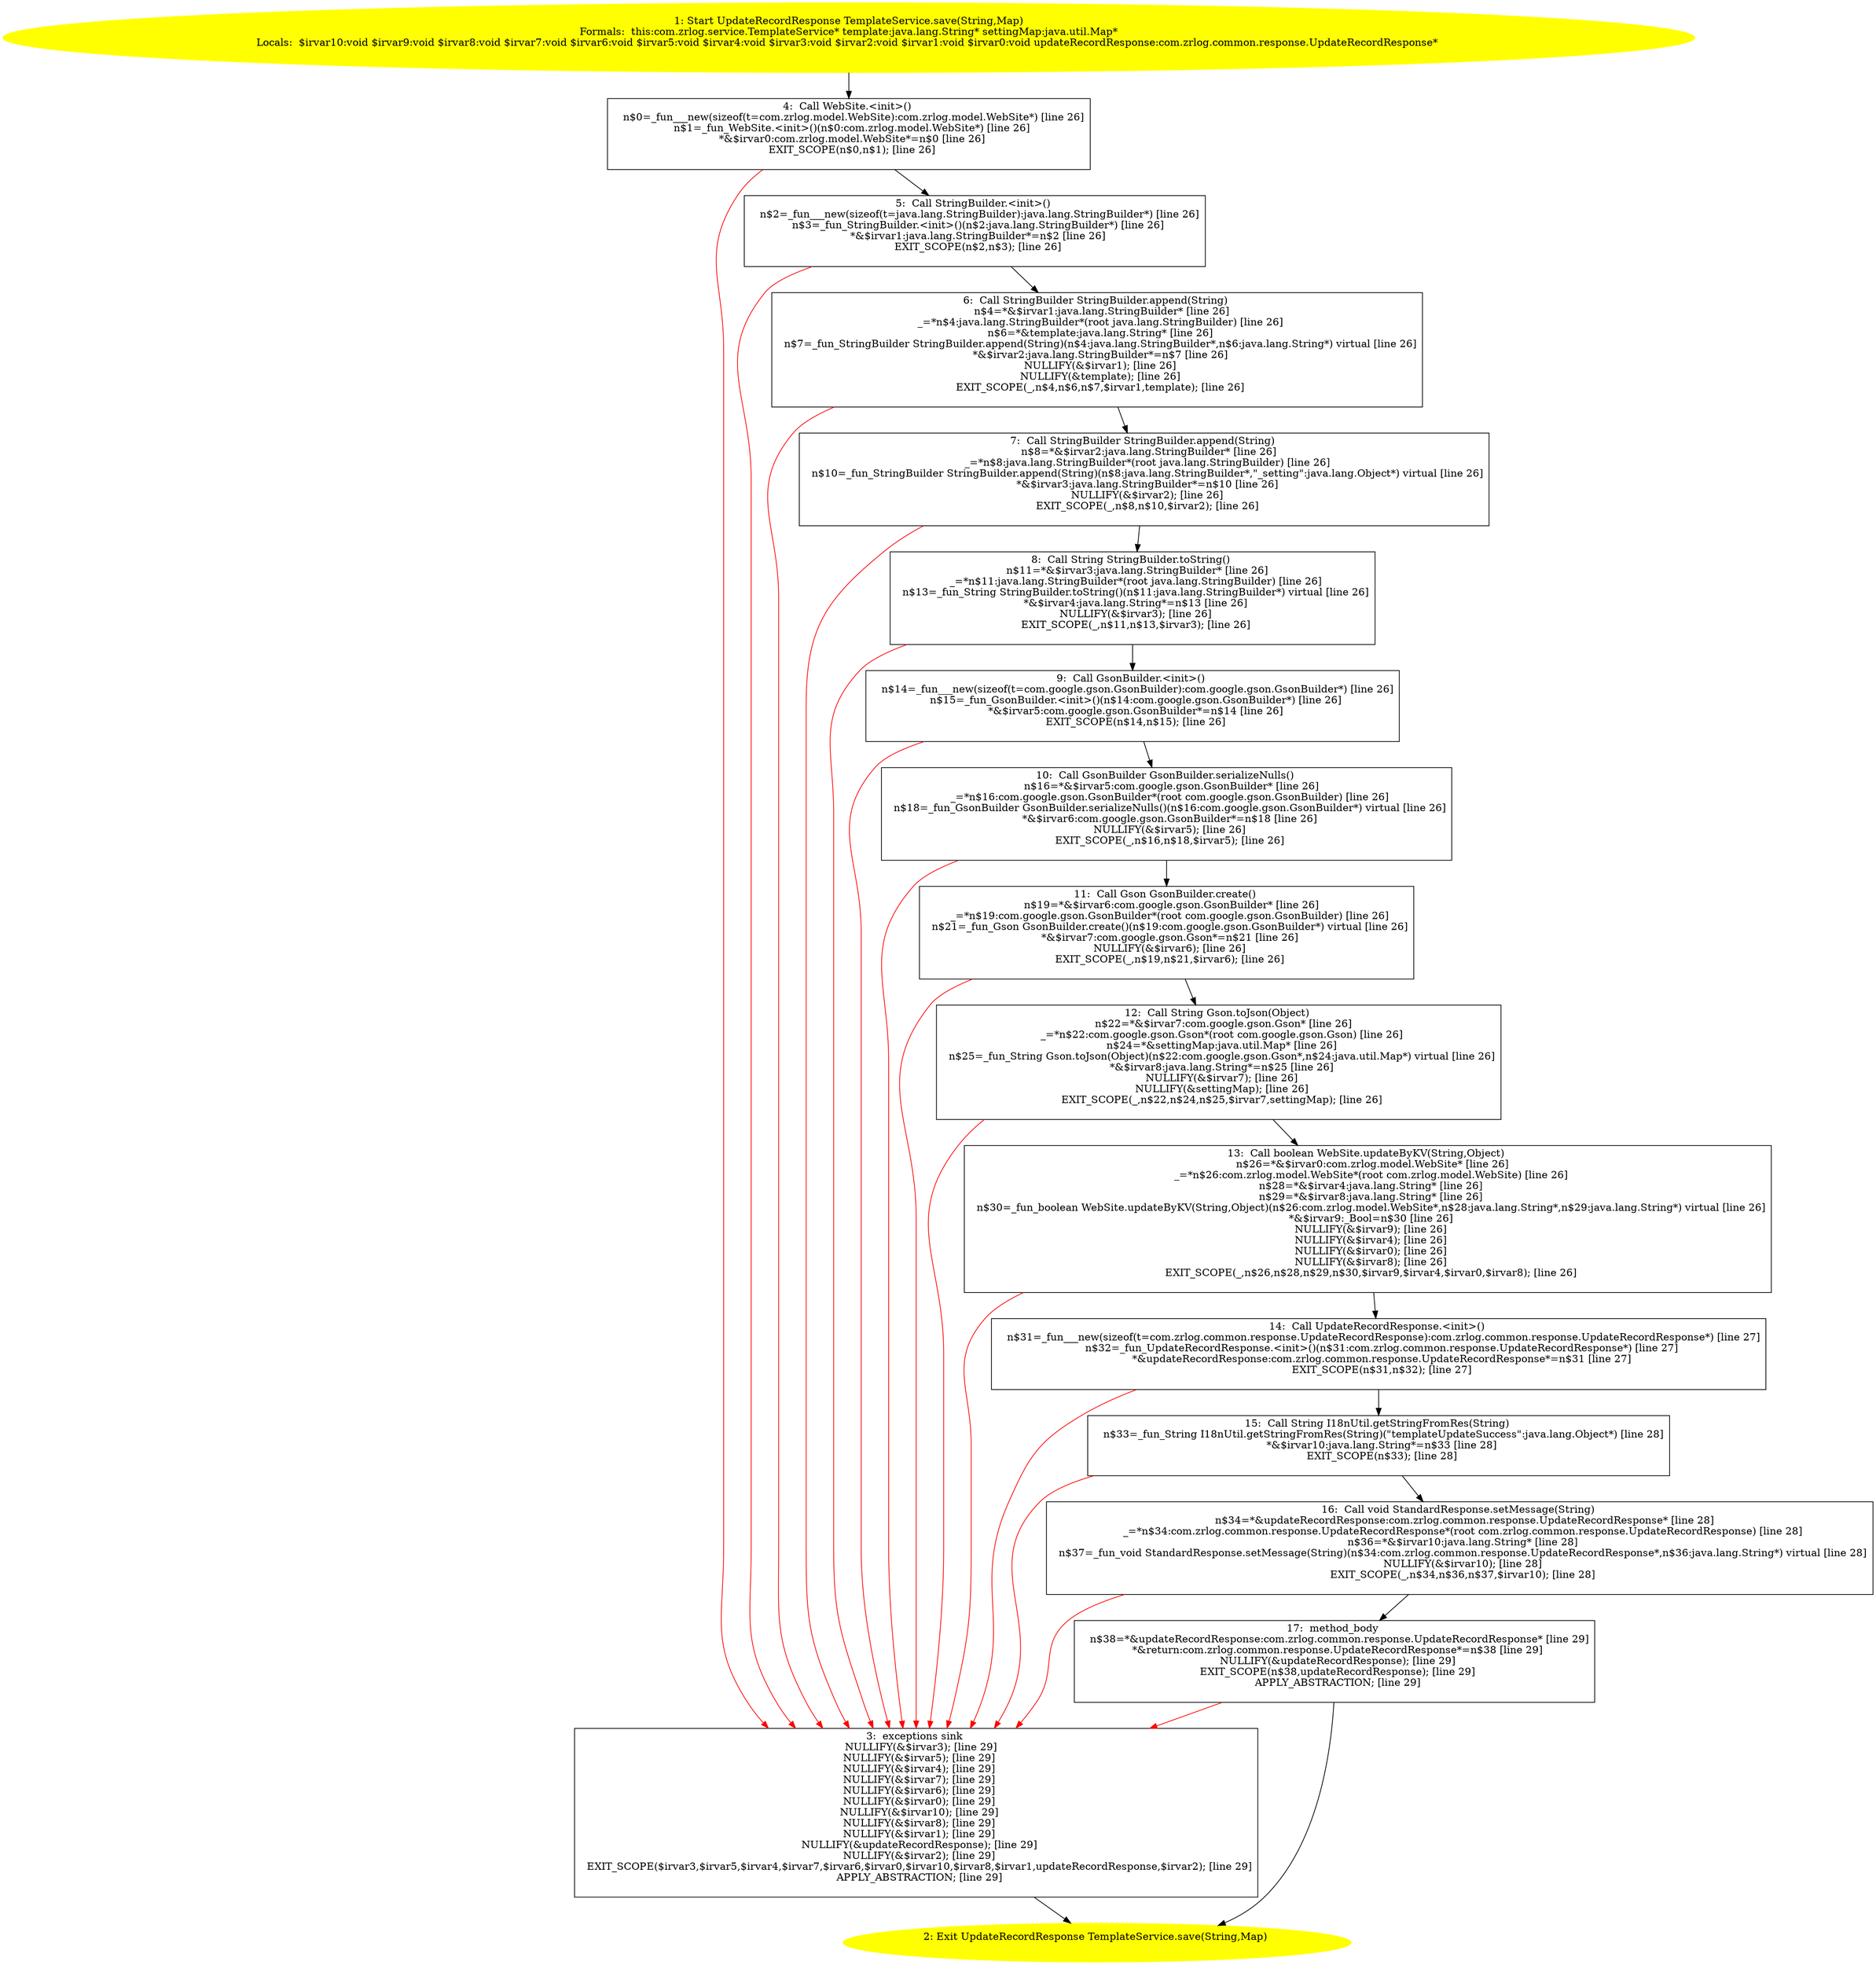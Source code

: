 /* @generated */
digraph cfg {
"com.zrlog.service.TemplateService.save(java.lang.String,java.util.Map):com.zrlog.common.response.Upd.894a2cb2be94cca2137b397ab1a61a09_1" [label="1: Start UpdateRecordResponse TemplateService.save(String,Map)\nFormals:  this:com.zrlog.service.TemplateService* template:java.lang.String* settingMap:java.util.Map*\nLocals:  $irvar10:void $irvar9:void $irvar8:void $irvar7:void $irvar6:void $irvar5:void $irvar4:void $irvar3:void $irvar2:void $irvar1:void $irvar0:void updateRecordResponse:com.zrlog.common.response.UpdateRecordResponse* \n  " color=yellow style=filled]
	

	 "com.zrlog.service.TemplateService.save(java.lang.String,java.util.Map):com.zrlog.common.response.Upd.894a2cb2be94cca2137b397ab1a61a09_1" -> "com.zrlog.service.TemplateService.save(java.lang.String,java.util.Map):com.zrlog.common.response.Upd.894a2cb2be94cca2137b397ab1a61a09_4" ;
"com.zrlog.service.TemplateService.save(java.lang.String,java.util.Map):com.zrlog.common.response.Upd.894a2cb2be94cca2137b397ab1a61a09_2" [label="2: Exit UpdateRecordResponse TemplateService.save(String,Map) \n  " color=yellow style=filled]
	

"com.zrlog.service.TemplateService.save(java.lang.String,java.util.Map):com.zrlog.common.response.Upd.894a2cb2be94cca2137b397ab1a61a09_3" [label="3:  exceptions sink \n   NULLIFY(&$irvar3); [line 29]\n  NULLIFY(&$irvar5); [line 29]\n  NULLIFY(&$irvar4); [line 29]\n  NULLIFY(&$irvar7); [line 29]\n  NULLIFY(&$irvar6); [line 29]\n  NULLIFY(&$irvar0); [line 29]\n  NULLIFY(&$irvar10); [line 29]\n  NULLIFY(&$irvar8); [line 29]\n  NULLIFY(&$irvar1); [line 29]\n  NULLIFY(&updateRecordResponse); [line 29]\n  NULLIFY(&$irvar2); [line 29]\n  EXIT_SCOPE($irvar3,$irvar5,$irvar4,$irvar7,$irvar6,$irvar0,$irvar10,$irvar8,$irvar1,updateRecordResponse,$irvar2); [line 29]\n  APPLY_ABSTRACTION; [line 29]\n " shape="box"]
	

	 "com.zrlog.service.TemplateService.save(java.lang.String,java.util.Map):com.zrlog.common.response.Upd.894a2cb2be94cca2137b397ab1a61a09_3" -> "com.zrlog.service.TemplateService.save(java.lang.String,java.util.Map):com.zrlog.common.response.Upd.894a2cb2be94cca2137b397ab1a61a09_2" ;
"com.zrlog.service.TemplateService.save(java.lang.String,java.util.Map):com.zrlog.common.response.Upd.894a2cb2be94cca2137b397ab1a61a09_4" [label="4:  Call WebSite.<init>() \n   n$0=_fun___new(sizeof(t=com.zrlog.model.WebSite):com.zrlog.model.WebSite*) [line 26]\n  n$1=_fun_WebSite.<init>()(n$0:com.zrlog.model.WebSite*) [line 26]\n  *&$irvar0:com.zrlog.model.WebSite*=n$0 [line 26]\n  EXIT_SCOPE(n$0,n$1); [line 26]\n " shape="box"]
	

	 "com.zrlog.service.TemplateService.save(java.lang.String,java.util.Map):com.zrlog.common.response.Upd.894a2cb2be94cca2137b397ab1a61a09_4" -> "com.zrlog.service.TemplateService.save(java.lang.String,java.util.Map):com.zrlog.common.response.Upd.894a2cb2be94cca2137b397ab1a61a09_5" ;
	 "com.zrlog.service.TemplateService.save(java.lang.String,java.util.Map):com.zrlog.common.response.Upd.894a2cb2be94cca2137b397ab1a61a09_4" -> "com.zrlog.service.TemplateService.save(java.lang.String,java.util.Map):com.zrlog.common.response.Upd.894a2cb2be94cca2137b397ab1a61a09_3" [color="red" ];
"com.zrlog.service.TemplateService.save(java.lang.String,java.util.Map):com.zrlog.common.response.Upd.894a2cb2be94cca2137b397ab1a61a09_5" [label="5:  Call StringBuilder.<init>() \n   n$2=_fun___new(sizeof(t=java.lang.StringBuilder):java.lang.StringBuilder*) [line 26]\n  n$3=_fun_StringBuilder.<init>()(n$2:java.lang.StringBuilder*) [line 26]\n  *&$irvar1:java.lang.StringBuilder*=n$2 [line 26]\n  EXIT_SCOPE(n$2,n$3); [line 26]\n " shape="box"]
	

	 "com.zrlog.service.TemplateService.save(java.lang.String,java.util.Map):com.zrlog.common.response.Upd.894a2cb2be94cca2137b397ab1a61a09_5" -> "com.zrlog.service.TemplateService.save(java.lang.String,java.util.Map):com.zrlog.common.response.Upd.894a2cb2be94cca2137b397ab1a61a09_6" ;
	 "com.zrlog.service.TemplateService.save(java.lang.String,java.util.Map):com.zrlog.common.response.Upd.894a2cb2be94cca2137b397ab1a61a09_5" -> "com.zrlog.service.TemplateService.save(java.lang.String,java.util.Map):com.zrlog.common.response.Upd.894a2cb2be94cca2137b397ab1a61a09_3" [color="red" ];
"com.zrlog.service.TemplateService.save(java.lang.String,java.util.Map):com.zrlog.common.response.Upd.894a2cb2be94cca2137b397ab1a61a09_6" [label="6:  Call StringBuilder StringBuilder.append(String) \n   n$4=*&$irvar1:java.lang.StringBuilder* [line 26]\n  _=*n$4:java.lang.StringBuilder*(root java.lang.StringBuilder) [line 26]\n  n$6=*&template:java.lang.String* [line 26]\n  n$7=_fun_StringBuilder StringBuilder.append(String)(n$4:java.lang.StringBuilder*,n$6:java.lang.String*) virtual [line 26]\n  *&$irvar2:java.lang.StringBuilder*=n$7 [line 26]\n  NULLIFY(&$irvar1); [line 26]\n  NULLIFY(&template); [line 26]\n  EXIT_SCOPE(_,n$4,n$6,n$7,$irvar1,template); [line 26]\n " shape="box"]
	

	 "com.zrlog.service.TemplateService.save(java.lang.String,java.util.Map):com.zrlog.common.response.Upd.894a2cb2be94cca2137b397ab1a61a09_6" -> "com.zrlog.service.TemplateService.save(java.lang.String,java.util.Map):com.zrlog.common.response.Upd.894a2cb2be94cca2137b397ab1a61a09_7" ;
	 "com.zrlog.service.TemplateService.save(java.lang.String,java.util.Map):com.zrlog.common.response.Upd.894a2cb2be94cca2137b397ab1a61a09_6" -> "com.zrlog.service.TemplateService.save(java.lang.String,java.util.Map):com.zrlog.common.response.Upd.894a2cb2be94cca2137b397ab1a61a09_3" [color="red" ];
"com.zrlog.service.TemplateService.save(java.lang.String,java.util.Map):com.zrlog.common.response.Upd.894a2cb2be94cca2137b397ab1a61a09_7" [label="7:  Call StringBuilder StringBuilder.append(String) \n   n$8=*&$irvar2:java.lang.StringBuilder* [line 26]\n  _=*n$8:java.lang.StringBuilder*(root java.lang.StringBuilder) [line 26]\n  n$10=_fun_StringBuilder StringBuilder.append(String)(n$8:java.lang.StringBuilder*,\"_setting\":java.lang.Object*) virtual [line 26]\n  *&$irvar3:java.lang.StringBuilder*=n$10 [line 26]\n  NULLIFY(&$irvar2); [line 26]\n  EXIT_SCOPE(_,n$8,n$10,$irvar2); [line 26]\n " shape="box"]
	

	 "com.zrlog.service.TemplateService.save(java.lang.String,java.util.Map):com.zrlog.common.response.Upd.894a2cb2be94cca2137b397ab1a61a09_7" -> "com.zrlog.service.TemplateService.save(java.lang.String,java.util.Map):com.zrlog.common.response.Upd.894a2cb2be94cca2137b397ab1a61a09_8" ;
	 "com.zrlog.service.TemplateService.save(java.lang.String,java.util.Map):com.zrlog.common.response.Upd.894a2cb2be94cca2137b397ab1a61a09_7" -> "com.zrlog.service.TemplateService.save(java.lang.String,java.util.Map):com.zrlog.common.response.Upd.894a2cb2be94cca2137b397ab1a61a09_3" [color="red" ];
"com.zrlog.service.TemplateService.save(java.lang.String,java.util.Map):com.zrlog.common.response.Upd.894a2cb2be94cca2137b397ab1a61a09_8" [label="8:  Call String StringBuilder.toString() \n   n$11=*&$irvar3:java.lang.StringBuilder* [line 26]\n  _=*n$11:java.lang.StringBuilder*(root java.lang.StringBuilder) [line 26]\n  n$13=_fun_String StringBuilder.toString()(n$11:java.lang.StringBuilder*) virtual [line 26]\n  *&$irvar4:java.lang.String*=n$13 [line 26]\n  NULLIFY(&$irvar3); [line 26]\n  EXIT_SCOPE(_,n$11,n$13,$irvar3); [line 26]\n " shape="box"]
	

	 "com.zrlog.service.TemplateService.save(java.lang.String,java.util.Map):com.zrlog.common.response.Upd.894a2cb2be94cca2137b397ab1a61a09_8" -> "com.zrlog.service.TemplateService.save(java.lang.String,java.util.Map):com.zrlog.common.response.Upd.894a2cb2be94cca2137b397ab1a61a09_9" ;
	 "com.zrlog.service.TemplateService.save(java.lang.String,java.util.Map):com.zrlog.common.response.Upd.894a2cb2be94cca2137b397ab1a61a09_8" -> "com.zrlog.service.TemplateService.save(java.lang.String,java.util.Map):com.zrlog.common.response.Upd.894a2cb2be94cca2137b397ab1a61a09_3" [color="red" ];
"com.zrlog.service.TemplateService.save(java.lang.String,java.util.Map):com.zrlog.common.response.Upd.894a2cb2be94cca2137b397ab1a61a09_9" [label="9:  Call GsonBuilder.<init>() \n   n$14=_fun___new(sizeof(t=com.google.gson.GsonBuilder):com.google.gson.GsonBuilder*) [line 26]\n  n$15=_fun_GsonBuilder.<init>()(n$14:com.google.gson.GsonBuilder*) [line 26]\n  *&$irvar5:com.google.gson.GsonBuilder*=n$14 [line 26]\n  EXIT_SCOPE(n$14,n$15); [line 26]\n " shape="box"]
	

	 "com.zrlog.service.TemplateService.save(java.lang.String,java.util.Map):com.zrlog.common.response.Upd.894a2cb2be94cca2137b397ab1a61a09_9" -> "com.zrlog.service.TemplateService.save(java.lang.String,java.util.Map):com.zrlog.common.response.Upd.894a2cb2be94cca2137b397ab1a61a09_10" ;
	 "com.zrlog.service.TemplateService.save(java.lang.String,java.util.Map):com.zrlog.common.response.Upd.894a2cb2be94cca2137b397ab1a61a09_9" -> "com.zrlog.service.TemplateService.save(java.lang.String,java.util.Map):com.zrlog.common.response.Upd.894a2cb2be94cca2137b397ab1a61a09_3" [color="red" ];
"com.zrlog.service.TemplateService.save(java.lang.String,java.util.Map):com.zrlog.common.response.Upd.894a2cb2be94cca2137b397ab1a61a09_10" [label="10:  Call GsonBuilder GsonBuilder.serializeNulls() \n   n$16=*&$irvar5:com.google.gson.GsonBuilder* [line 26]\n  _=*n$16:com.google.gson.GsonBuilder*(root com.google.gson.GsonBuilder) [line 26]\n  n$18=_fun_GsonBuilder GsonBuilder.serializeNulls()(n$16:com.google.gson.GsonBuilder*) virtual [line 26]\n  *&$irvar6:com.google.gson.GsonBuilder*=n$18 [line 26]\n  NULLIFY(&$irvar5); [line 26]\n  EXIT_SCOPE(_,n$16,n$18,$irvar5); [line 26]\n " shape="box"]
	

	 "com.zrlog.service.TemplateService.save(java.lang.String,java.util.Map):com.zrlog.common.response.Upd.894a2cb2be94cca2137b397ab1a61a09_10" -> "com.zrlog.service.TemplateService.save(java.lang.String,java.util.Map):com.zrlog.common.response.Upd.894a2cb2be94cca2137b397ab1a61a09_11" ;
	 "com.zrlog.service.TemplateService.save(java.lang.String,java.util.Map):com.zrlog.common.response.Upd.894a2cb2be94cca2137b397ab1a61a09_10" -> "com.zrlog.service.TemplateService.save(java.lang.String,java.util.Map):com.zrlog.common.response.Upd.894a2cb2be94cca2137b397ab1a61a09_3" [color="red" ];
"com.zrlog.service.TemplateService.save(java.lang.String,java.util.Map):com.zrlog.common.response.Upd.894a2cb2be94cca2137b397ab1a61a09_11" [label="11:  Call Gson GsonBuilder.create() \n   n$19=*&$irvar6:com.google.gson.GsonBuilder* [line 26]\n  _=*n$19:com.google.gson.GsonBuilder*(root com.google.gson.GsonBuilder) [line 26]\n  n$21=_fun_Gson GsonBuilder.create()(n$19:com.google.gson.GsonBuilder*) virtual [line 26]\n  *&$irvar7:com.google.gson.Gson*=n$21 [line 26]\n  NULLIFY(&$irvar6); [line 26]\n  EXIT_SCOPE(_,n$19,n$21,$irvar6); [line 26]\n " shape="box"]
	

	 "com.zrlog.service.TemplateService.save(java.lang.String,java.util.Map):com.zrlog.common.response.Upd.894a2cb2be94cca2137b397ab1a61a09_11" -> "com.zrlog.service.TemplateService.save(java.lang.String,java.util.Map):com.zrlog.common.response.Upd.894a2cb2be94cca2137b397ab1a61a09_12" ;
	 "com.zrlog.service.TemplateService.save(java.lang.String,java.util.Map):com.zrlog.common.response.Upd.894a2cb2be94cca2137b397ab1a61a09_11" -> "com.zrlog.service.TemplateService.save(java.lang.String,java.util.Map):com.zrlog.common.response.Upd.894a2cb2be94cca2137b397ab1a61a09_3" [color="red" ];
"com.zrlog.service.TemplateService.save(java.lang.String,java.util.Map):com.zrlog.common.response.Upd.894a2cb2be94cca2137b397ab1a61a09_12" [label="12:  Call String Gson.toJson(Object) \n   n$22=*&$irvar7:com.google.gson.Gson* [line 26]\n  _=*n$22:com.google.gson.Gson*(root com.google.gson.Gson) [line 26]\n  n$24=*&settingMap:java.util.Map* [line 26]\n  n$25=_fun_String Gson.toJson(Object)(n$22:com.google.gson.Gson*,n$24:java.util.Map*) virtual [line 26]\n  *&$irvar8:java.lang.String*=n$25 [line 26]\n  NULLIFY(&$irvar7); [line 26]\n  NULLIFY(&settingMap); [line 26]\n  EXIT_SCOPE(_,n$22,n$24,n$25,$irvar7,settingMap); [line 26]\n " shape="box"]
	

	 "com.zrlog.service.TemplateService.save(java.lang.String,java.util.Map):com.zrlog.common.response.Upd.894a2cb2be94cca2137b397ab1a61a09_12" -> "com.zrlog.service.TemplateService.save(java.lang.String,java.util.Map):com.zrlog.common.response.Upd.894a2cb2be94cca2137b397ab1a61a09_13" ;
	 "com.zrlog.service.TemplateService.save(java.lang.String,java.util.Map):com.zrlog.common.response.Upd.894a2cb2be94cca2137b397ab1a61a09_12" -> "com.zrlog.service.TemplateService.save(java.lang.String,java.util.Map):com.zrlog.common.response.Upd.894a2cb2be94cca2137b397ab1a61a09_3" [color="red" ];
"com.zrlog.service.TemplateService.save(java.lang.String,java.util.Map):com.zrlog.common.response.Upd.894a2cb2be94cca2137b397ab1a61a09_13" [label="13:  Call boolean WebSite.updateByKV(String,Object) \n   n$26=*&$irvar0:com.zrlog.model.WebSite* [line 26]\n  _=*n$26:com.zrlog.model.WebSite*(root com.zrlog.model.WebSite) [line 26]\n  n$28=*&$irvar4:java.lang.String* [line 26]\n  n$29=*&$irvar8:java.lang.String* [line 26]\n  n$30=_fun_boolean WebSite.updateByKV(String,Object)(n$26:com.zrlog.model.WebSite*,n$28:java.lang.String*,n$29:java.lang.String*) virtual [line 26]\n  *&$irvar9:_Bool=n$30 [line 26]\n  NULLIFY(&$irvar9); [line 26]\n  NULLIFY(&$irvar4); [line 26]\n  NULLIFY(&$irvar0); [line 26]\n  NULLIFY(&$irvar8); [line 26]\n  EXIT_SCOPE(_,n$26,n$28,n$29,n$30,$irvar9,$irvar4,$irvar0,$irvar8); [line 26]\n " shape="box"]
	

	 "com.zrlog.service.TemplateService.save(java.lang.String,java.util.Map):com.zrlog.common.response.Upd.894a2cb2be94cca2137b397ab1a61a09_13" -> "com.zrlog.service.TemplateService.save(java.lang.String,java.util.Map):com.zrlog.common.response.Upd.894a2cb2be94cca2137b397ab1a61a09_14" ;
	 "com.zrlog.service.TemplateService.save(java.lang.String,java.util.Map):com.zrlog.common.response.Upd.894a2cb2be94cca2137b397ab1a61a09_13" -> "com.zrlog.service.TemplateService.save(java.lang.String,java.util.Map):com.zrlog.common.response.Upd.894a2cb2be94cca2137b397ab1a61a09_3" [color="red" ];
"com.zrlog.service.TemplateService.save(java.lang.String,java.util.Map):com.zrlog.common.response.Upd.894a2cb2be94cca2137b397ab1a61a09_14" [label="14:  Call UpdateRecordResponse.<init>() \n   n$31=_fun___new(sizeof(t=com.zrlog.common.response.UpdateRecordResponse):com.zrlog.common.response.UpdateRecordResponse*) [line 27]\n  n$32=_fun_UpdateRecordResponse.<init>()(n$31:com.zrlog.common.response.UpdateRecordResponse*) [line 27]\n  *&updateRecordResponse:com.zrlog.common.response.UpdateRecordResponse*=n$31 [line 27]\n  EXIT_SCOPE(n$31,n$32); [line 27]\n " shape="box"]
	

	 "com.zrlog.service.TemplateService.save(java.lang.String,java.util.Map):com.zrlog.common.response.Upd.894a2cb2be94cca2137b397ab1a61a09_14" -> "com.zrlog.service.TemplateService.save(java.lang.String,java.util.Map):com.zrlog.common.response.Upd.894a2cb2be94cca2137b397ab1a61a09_15" ;
	 "com.zrlog.service.TemplateService.save(java.lang.String,java.util.Map):com.zrlog.common.response.Upd.894a2cb2be94cca2137b397ab1a61a09_14" -> "com.zrlog.service.TemplateService.save(java.lang.String,java.util.Map):com.zrlog.common.response.Upd.894a2cb2be94cca2137b397ab1a61a09_3" [color="red" ];
"com.zrlog.service.TemplateService.save(java.lang.String,java.util.Map):com.zrlog.common.response.Upd.894a2cb2be94cca2137b397ab1a61a09_15" [label="15:  Call String I18nUtil.getStringFromRes(String) \n   n$33=_fun_String I18nUtil.getStringFromRes(String)(\"templateUpdateSuccess\":java.lang.Object*) [line 28]\n  *&$irvar10:java.lang.String*=n$33 [line 28]\n  EXIT_SCOPE(n$33); [line 28]\n " shape="box"]
	

	 "com.zrlog.service.TemplateService.save(java.lang.String,java.util.Map):com.zrlog.common.response.Upd.894a2cb2be94cca2137b397ab1a61a09_15" -> "com.zrlog.service.TemplateService.save(java.lang.String,java.util.Map):com.zrlog.common.response.Upd.894a2cb2be94cca2137b397ab1a61a09_16" ;
	 "com.zrlog.service.TemplateService.save(java.lang.String,java.util.Map):com.zrlog.common.response.Upd.894a2cb2be94cca2137b397ab1a61a09_15" -> "com.zrlog.service.TemplateService.save(java.lang.String,java.util.Map):com.zrlog.common.response.Upd.894a2cb2be94cca2137b397ab1a61a09_3" [color="red" ];
"com.zrlog.service.TemplateService.save(java.lang.String,java.util.Map):com.zrlog.common.response.Upd.894a2cb2be94cca2137b397ab1a61a09_16" [label="16:  Call void StandardResponse.setMessage(String) \n   n$34=*&updateRecordResponse:com.zrlog.common.response.UpdateRecordResponse* [line 28]\n  _=*n$34:com.zrlog.common.response.UpdateRecordResponse*(root com.zrlog.common.response.UpdateRecordResponse) [line 28]\n  n$36=*&$irvar10:java.lang.String* [line 28]\n  n$37=_fun_void StandardResponse.setMessage(String)(n$34:com.zrlog.common.response.UpdateRecordResponse*,n$36:java.lang.String*) virtual [line 28]\n  NULLIFY(&$irvar10); [line 28]\n  EXIT_SCOPE(_,n$34,n$36,n$37,$irvar10); [line 28]\n " shape="box"]
	

	 "com.zrlog.service.TemplateService.save(java.lang.String,java.util.Map):com.zrlog.common.response.Upd.894a2cb2be94cca2137b397ab1a61a09_16" -> "com.zrlog.service.TemplateService.save(java.lang.String,java.util.Map):com.zrlog.common.response.Upd.894a2cb2be94cca2137b397ab1a61a09_17" ;
	 "com.zrlog.service.TemplateService.save(java.lang.String,java.util.Map):com.zrlog.common.response.Upd.894a2cb2be94cca2137b397ab1a61a09_16" -> "com.zrlog.service.TemplateService.save(java.lang.String,java.util.Map):com.zrlog.common.response.Upd.894a2cb2be94cca2137b397ab1a61a09_3" [color="red" ];
"com.zrlog.service.TemplateService.save(java.lang.String,java.util.Map):com.zrlog.common.response.Upd.894a2cb2be94cca2137b397ab1a61a09_17" [label="17:  method_body \n   n$38=*&updateRecordResponse:com.zrlog.common.response.UpdateRecordResponse* [line 29]\n  *&return:com.zrlog.common.response.UpdateRecordResponse*=n$38 [line 29]\n  NULLIFY(&updateRecordResponse); [line 29]\n  EXIT_SCOPE(n$38,updateRecordResponse); [line 29]\n  APPLY_ABSTRACTION; [line 29]\n " shape="box"]
	

	 "com.zrlog.service.TemplateService.save(java.lang.String,java.util.Map):com.zrlog.common.response.Upd.894a2cb2be94cca2137b397ab1a61a09_17" -> "com.zrlog.service.TemplateService.save(java.lang.String,java.util.Map):com.zrlog.common.response.Upd.894a2cb2be94cca2137b397ab1a61a09_2" ;
	 "com.zrlog.service.TemplateService.save(java.lang.String,java.util.Map):com.zrlog.common.response.Upd.894a2cb2be94cca2137b397ab1a61a09_17" -> "com.zrlog.service.TemplateService.save(java.lang.String,java.util.Map):com.zrlog.common.response.Upd.894a2cb2be94cca2137b397ab1a61a09_3" [color="red" ];
}
